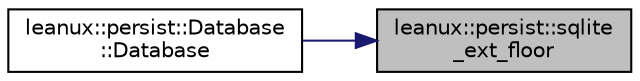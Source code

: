 digraph "leanux::persist::sqlite_ext_floor"
{
 // LATEX_PDF_SIZE
  bgcolor="transparent";
  edge [fontname="Helvetica",fontsize="10",labelfontname="Helvetica",labelfontsize="10"];
  node [fontname="Helvetica",fontsize="10",shape=record];
  rankdir="RL";
  Node1 [label="leanux::persist::sqlite\l_ext_floor",height=0.2,width=0.4,color="black", fillcolor="grey75", style="filled", fontcolor="black",tooltip=" "];
  Node1 -> Node2 [dir="back",color="midnightblue",fontsize="10",style="solid",fontname="Helvetica"];
  Node2 [label="leanux::persist::Database\l::Database",height=0.2,width=0.4,color="black",URL="$classleanux_1_1persist_1_1Database.html#adf7ec7acbd4cbbe16458b46c3f92db94",tooltip="Constructor with explicit wait handler."];
}
